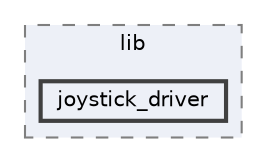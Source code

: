 digraph "rosa_dos_ventos/lib/joystick_driver"
{
 // LATEX_PDF_SIZE
  bgcolor="transparent";
  edge [fontname=Helvetica,fontsize=10,labelfontname=Helvetica,labelfontsize=10];
  node [fontname=Helvetica,fontsize=10,shape=box,height=0.2,width=0.4];
  compound=true
  subgraph clusterdir_fb3daf6c7c5ebf3606c4c84700777edf {
    graph [ bgcolor="#edf0f7", pencolor="grey50", label="lib", fontname=Helvetica,fontsize=10 style="filled,dashed", URL="dir_fb3daf6c7c5ebf3606c4c84700777edf.html",tooltip=""]
  dir_f292a9eea85fe738d6b575991eccb4ee [label="joystick_driver", fillcolor="#edf0f7", color="grey25", style="filled,bold", URL="dir_f292a9eea85fe738d6b575991eccb4ee.html",tooltip=""];
  }
}
